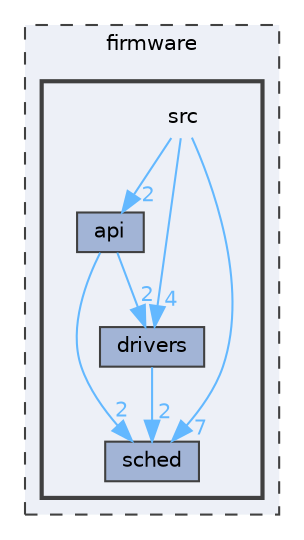 digraph "firmware/src"
{
 // LATEX_PDF_SIZE
  bgcolor="transparent";
  edge [fontname=Helvetica,fontsize=10,labelfontname=Helvetica,labelfontsize=10];
  node [fontname=Helvetica,fontsize=10,shape=box,height=0.2,width=0.4];
  compound=true
  subgraph clusterdir_d9edf6c004b4a7ff14fe9ae7a92214ee {
    graph [ bgcolor="#edf0f7", pencolor="grey25", label="firmware", fontname=Helvetica,fontsize=10 style="filled,dashed", URL="dir_d9edf6c004b4a7ff14fe9ae7a92214ee.html",tooltip=""]
  subgraph clusterdir_c898ccd6027d5da3247aa855d21ca2cf {
    graph [ bgcolor="#edf0f7", pencolor="grey25", label="", fontname=Helvetica,fontsize=10 style="filled,bold", URL="dir_c898ccd6027d5da3247aa855d21ca2cf.html",tooltip=""]
    dir_c898ccd6027d5da3247aa855d21ca2cf [shape=plaintext, label="src"];
  dir_18ac01a18bb8b208f27c88345941c779 [label="api", fillcolor="#a2b4d6", color="grey25", style="filled", URL="dir_18ac01a18bb8b208f27c88345941c779.html",tooltip=""];
  dir_e200633b3c29dcc6afc0356839fb5e29 [label="drivers", fillcolor="#a2b4d6", color="grey25", style="filled", URL="dir_e200633b3c29dcc6afc0356839fb5e29.html",tooltip=""];
  dir_7823007820cfe4d1a4ad04f11c50e251 [label="sched", fillcolor="#a2b4d6", color="grey25", style="filled", URL="dir_7823007820cfe4d1a4ad04f11c50e251.html",tooltip=""];
  }
  }
  dir_c898ccd6027d5da3247aa855d21ca2cf->dir_18ac01a18bb8b208f27c88345941c779 [headlabel="2", labeldistance=1.5 headhref="dir_000004_000000.html" href="dir_000004_000000.html" color="steelblue1" fontcolor="steelblue1"];
  dir_c898ccd6027d5da3247aa855d21ca2cf->dir_7823007820cfe4d1a4ad04f11c50e251 [headlabel="7", labeldistance=1.5 headhref="dir_000004_000003.html" href="dir_000004_000003.html" color="steelblue1" fontcolor="steelblue1"];
  dir_c898ccd6027d5da3247aa855d21ca2cf->dir_e200633b3c29dcc6afc0356839fb5e29 [headlabel="4", labeldistance=1.5 headhref="dir_000004_000001.html" href="dir_000004_000001.html" color="steelblue1" fontcolor="steelblue1"];
  dir_18ac01a18bb8b208f27c88345941c779->dir_7823007820cfe4d1a4ad04f11c50e251 [headlabel="2", labeldistance=1.5 headhref="dir_000000_000003.html" href="dir_000000_000003.html" color="steelblue1" fontcolor="steelblue1"];
  dir_18ac01a18bb8b208f27c88345941c779->dir_e200633b3c29dcc6afc0356839fb5e29 [headlabel="2", labeldistance=1.5 headhref="dir_000000_000001.html" href="dir_000000_000001.html" color="steelblue1" fontcolor="steelblue1"];
  dir_e200633b3c29dcc6afc0356839fb5e29->dir_7823007820cfe4d1a4ad04f11c50e251 [headlabel="2", labeldistance=1.5 headhref="dir_000001_000003.html" href="dir_000001_000003.html" color="steelblue1" fontcolor="steelblue1"];
}
